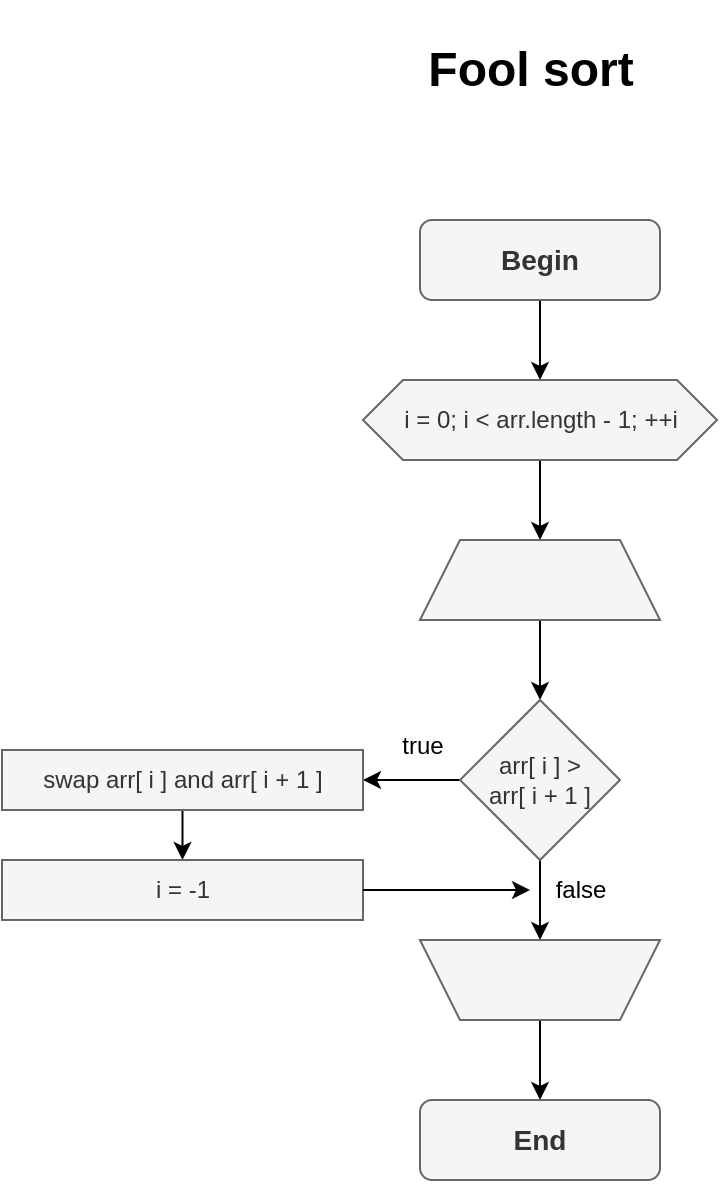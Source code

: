 <mxfile version="24.0.4" type="device">
  <diagram id="23iRSUPoRavnBvh4doch" name="Page-1">
    <mxGraphModel dx="1195" dy="697" grid="1" gridSize="10" guides="1" tooltips="1" connect="1" arrows="1" fold="1" page="1" pageScale="1" pageWidth="827" pageHeight="1169" math="0" shadow="0">
      <root>
        <mxCell id="0" />
        <mxCell id="1" parent="0" />
        <mxCell id="YRtk426wQXNXp2fW97Ja-1" value="&lt;h1&gt;Fool sort&lt;/h1&gt;" style="text;html=1;align=center;verticalAlign=middle;resizable=0;points=[];autosize=1;strokeColor=none;fillColor=none;" vertex="1" parent="1">
          <mxGeometry x="349" y="10" width="130" height="70" as="geometry" />
        </mxCell>
        <mxCell id="YRtk426wQXNXp2fW97Ja-4" value="" style="edgeStyle=orthogonalEdgeStyle;rounded=0;orthogonalLoop=1;jettySize=auto;html=1;" edge="1" parent="1" source="YRtk426wQXNXp2fW97Ja-2" target="YRtk426wQXNXp2fW97Ja-3">
          <mxGeometry relative="1" as="geometry" />
        </mxCell>
        <mxCell id="YRtk426wQXNXp2fW97Ja-2" value="&lt;h3&gt;Begin&lt;/h3&gt;" style="rounded=1;whiteSpace=wrap;html=1;fillColor=#f5f5f5;fontColor=#333333;strokeColor=#666666;" vertex="1" parent="1">
          <mxGeometry x="359" y="120" width="120" height="40" as="geometry" />
        </mxCell>
        <mxCell id="YRtk426wQXNXp2fW97Ja-6" value="" style="edgeStyle=orthogonalEdgeStyle;rounded=0;orthogonalLoop=1;jettySize=auto;html=1;" edge="1" parent="1" source="YRtk426wQXNXp2fW97Ja-3" target="YRtk426wQXNXp2fW97Ja-5">
          <mxGeometry relative="1" as="geometry" />
        </mxCell>
        <mxCell id="YRtk426wQXNXp2fW97Ja-3" value="i = 0; i &amp;lt; arr.length - 1; ++i" style="shape=hexagon;perimeter=hexagonPerimeter2;whiteSpace=wrap;html=1;fixedSize=1;fillColor=#f5f5f5;fontColor=#333333;strokeColor=#666666;" vertex="1" parent="1">
          <mxGeometry x="330.5" y="200" width="177" height="40" as="geometry" />
        </mxCell>
        <mxCell id="YRtk426wQXNXp2fW97Ja-10" value="" style="edgeStyle=orthogonalEdgeStyle;rounded=0;orthogonalLoop=1;jettySize=auto;html=1;" edge="1" parent="1" source="YRtk426wQXNXp2fW97Ja-5" target="YRtk426wQXNXp2fW97Ja-9">
          <mxGeometry relative="1" as="geometry" />
        </mxCell>
        <mxCell id="YRtk426wQXNXp2fW97Ja-5" value="" style="shape=trapezoid;perimeter=trapezoidPerimeter;whiteSpace=wrap;html=1;fixedSize=1;fillColor=#f5f5f5;strokeColor=#666666;fontColor=#333333;" vertex="1" parent="1">
          <mxGeometry x="359" y="280" width="120" height="40" as="geometry" />
        </mxCell>
        <mxCell id="YRtk426wQXNXp2fW97Ja-12" value="" style="edgeStyle=orthogonalEdgeStyle;rounded=0;orthogonalLoop=1;jettySize=auto;html=1;" edge="1" parent="1" source="YRtk426wQXNXp2fW97Ja-9" target="YRtk426wQXNXp2fW97Ja-11">
          <mxGeometry relative="1" as="geometry" />
        </mxCell>
        <mxCell id="YRtk426wQXNXp2fW97Ja-16" value="" style="edgeStyle=orthogonalEdgeStyle;rounded=0;orthogonalLoop=1;jettySize=auto;html=1;" edge="1" parent="1" source="YRtk426wQXNXp2fW97Ja-9" target="YRtk426wQXNXp2fW97Ja-15">
          <mxGeometry relative="1" as="geometry" />
        </mxCell>
        <mxCell id="YRtk426wQXNXp2fW97Ja-9" value="arr[ i ] &amp;gt;&lt;div&gt;arr[ i + 1 ]&lt;/div&gt;" style="rhombus;whiteSpace=wrap;html=1;fillColor=#f5f5f5;strokeColor=#666666;fontColor=#333333;" vertex="1" parent="1">
          <mxGeometry x="379" y="360" width="80" height="80" as="geometry" />
        </mxCell>
        <mxCell id="YRtk426wQXNXp2fW97Ja-18" value="" style="edgeStyle=orthogonalEdgeStyle;rounded=0;orthogonalLoop=1;jettySize=auto;html=1;" edge="1" parent="1" source="YRtk426wQXNXp2fW97Ja-11" target="YRtk426wQXNXp2fW97Ja-17">
          <mxGeometry relative="1" as="geometry" />
        </mxCell>
        <mxCell id="YRtk426wQXNXp2fW97Ja-11" value="swap arr[ i ]&amp;nbsp;&lt;span style=&quot;background-color: initial;&quot;&gt;and arr[ i + 1 ]&lt;/span&gt;" style="whiteSpace=wrap;html=1;fillColor=#f5f5f5;strokeColor=#666666;fontColor=#333333;" vertex="1" parent="1">
          <mxGeometry x="150" y="385" width="180.5" height="30" as="geometry" />
        </mxCell>
        <mxCell id="YRtk426wQXNXp2fW97Ja-13" value="true" style="text;html=1;align=center;verticalAlign=middle;resizable=0;points=[];autosize=1;strokeColor=none;fillColor=none;" vertex="1" parent="1">
          <mxGeometry x="340" y="368" width="40" height="30" as="geometry" />
        </mxCell>
        <mxCell id="YRtk426wQXNXp2fW97Ja-14" value="false" style="text;html=1;align=center;verticalAlign=middle;resizable=0;points=[];autosize=1;strokeColor=none;fillColor=none;" vertex="1" parent="1">
          <mxGeometry x="414" y="440" width="50" height="30" as="geometry" />
        </mxCell>
        <mxCell id="YRtk426wQXNXp2fW97Ja-22" value="" style="edgeStyle=orthogonalEdgeStyle;rounded=0;orthogonalLoop=1;jettySize=auto;html=1;" edge="1" parent="1" source="YRtk426wQXNXp2fW97Ja-15" target="YRtk426wQXNXp2fW97Ja-21">
          <mxGeometry relative="1" as="geometry" />
        </mxCell>
        <mxCell id="YRtk426wQXNXp2fW97Ja-15" value="" style="shape=trapezoid;perimeter=trapezoidPerimeter;whiteSpace=wrap;html=1;fixedSize=1;fillColor=#f5f5f5;strokeColor=#666666;fontColor=#333333;flipV=1;" vertex="1" parent="1">
          <mxGeometry x="359" y="480" width="120" height="40" as="geometry" />
        </mxCell>
        <mxCell id="YRtk426wQXNXp2fW97Ja-17" value="i = -1" style="whiteSpace=wrap;html=1;fillColor=#f5f5f5;strokeColor=#666666;fontColor=#333333;" vertex="1" parent="1">
          <mxGeometry x="150" y="440" width="180.5" height="30" as="geometry" />
        </mxCell>
        <mxCell id="YRtk426wQXNXp2fW97Ja-20" value="" style="endArrow=classic;html=1;rounded=0;exitX=1;exitY=0.5;exitDx=0;exitDy=0;" edge="1" parent="1" source="YRtk426wQXNXp2fW97Ja-17" target="YRtk426wQXNXp2fW97Ja-14">
          <mxGeometry width="50" height="50" relative="1" as="geometry">
            <mxPoint x="350" y="470" as="sourcePoint" />
            <mxPoint x="400" y="420" as="targetPoint" />
          </mxGeometry>
        </mxCell>
        <mxCell id="YRtk426wQXNXp2fW97Ja-21" value="&lt;h3&gt;End&lt;/h3&gt;" style="rounded=1;whiteSpace=wrap;html=1;fillColor=#f5f5f5;fontColor=#333333;strokeColor=#666666;" vertex="1" parent="1">
          <mxGeometry x="359" y="560" width="120" height="40" as="geometry" />
        </mxCell>
      </root>
    </mxGraphModel>
  </diagram>
</mxfile>

